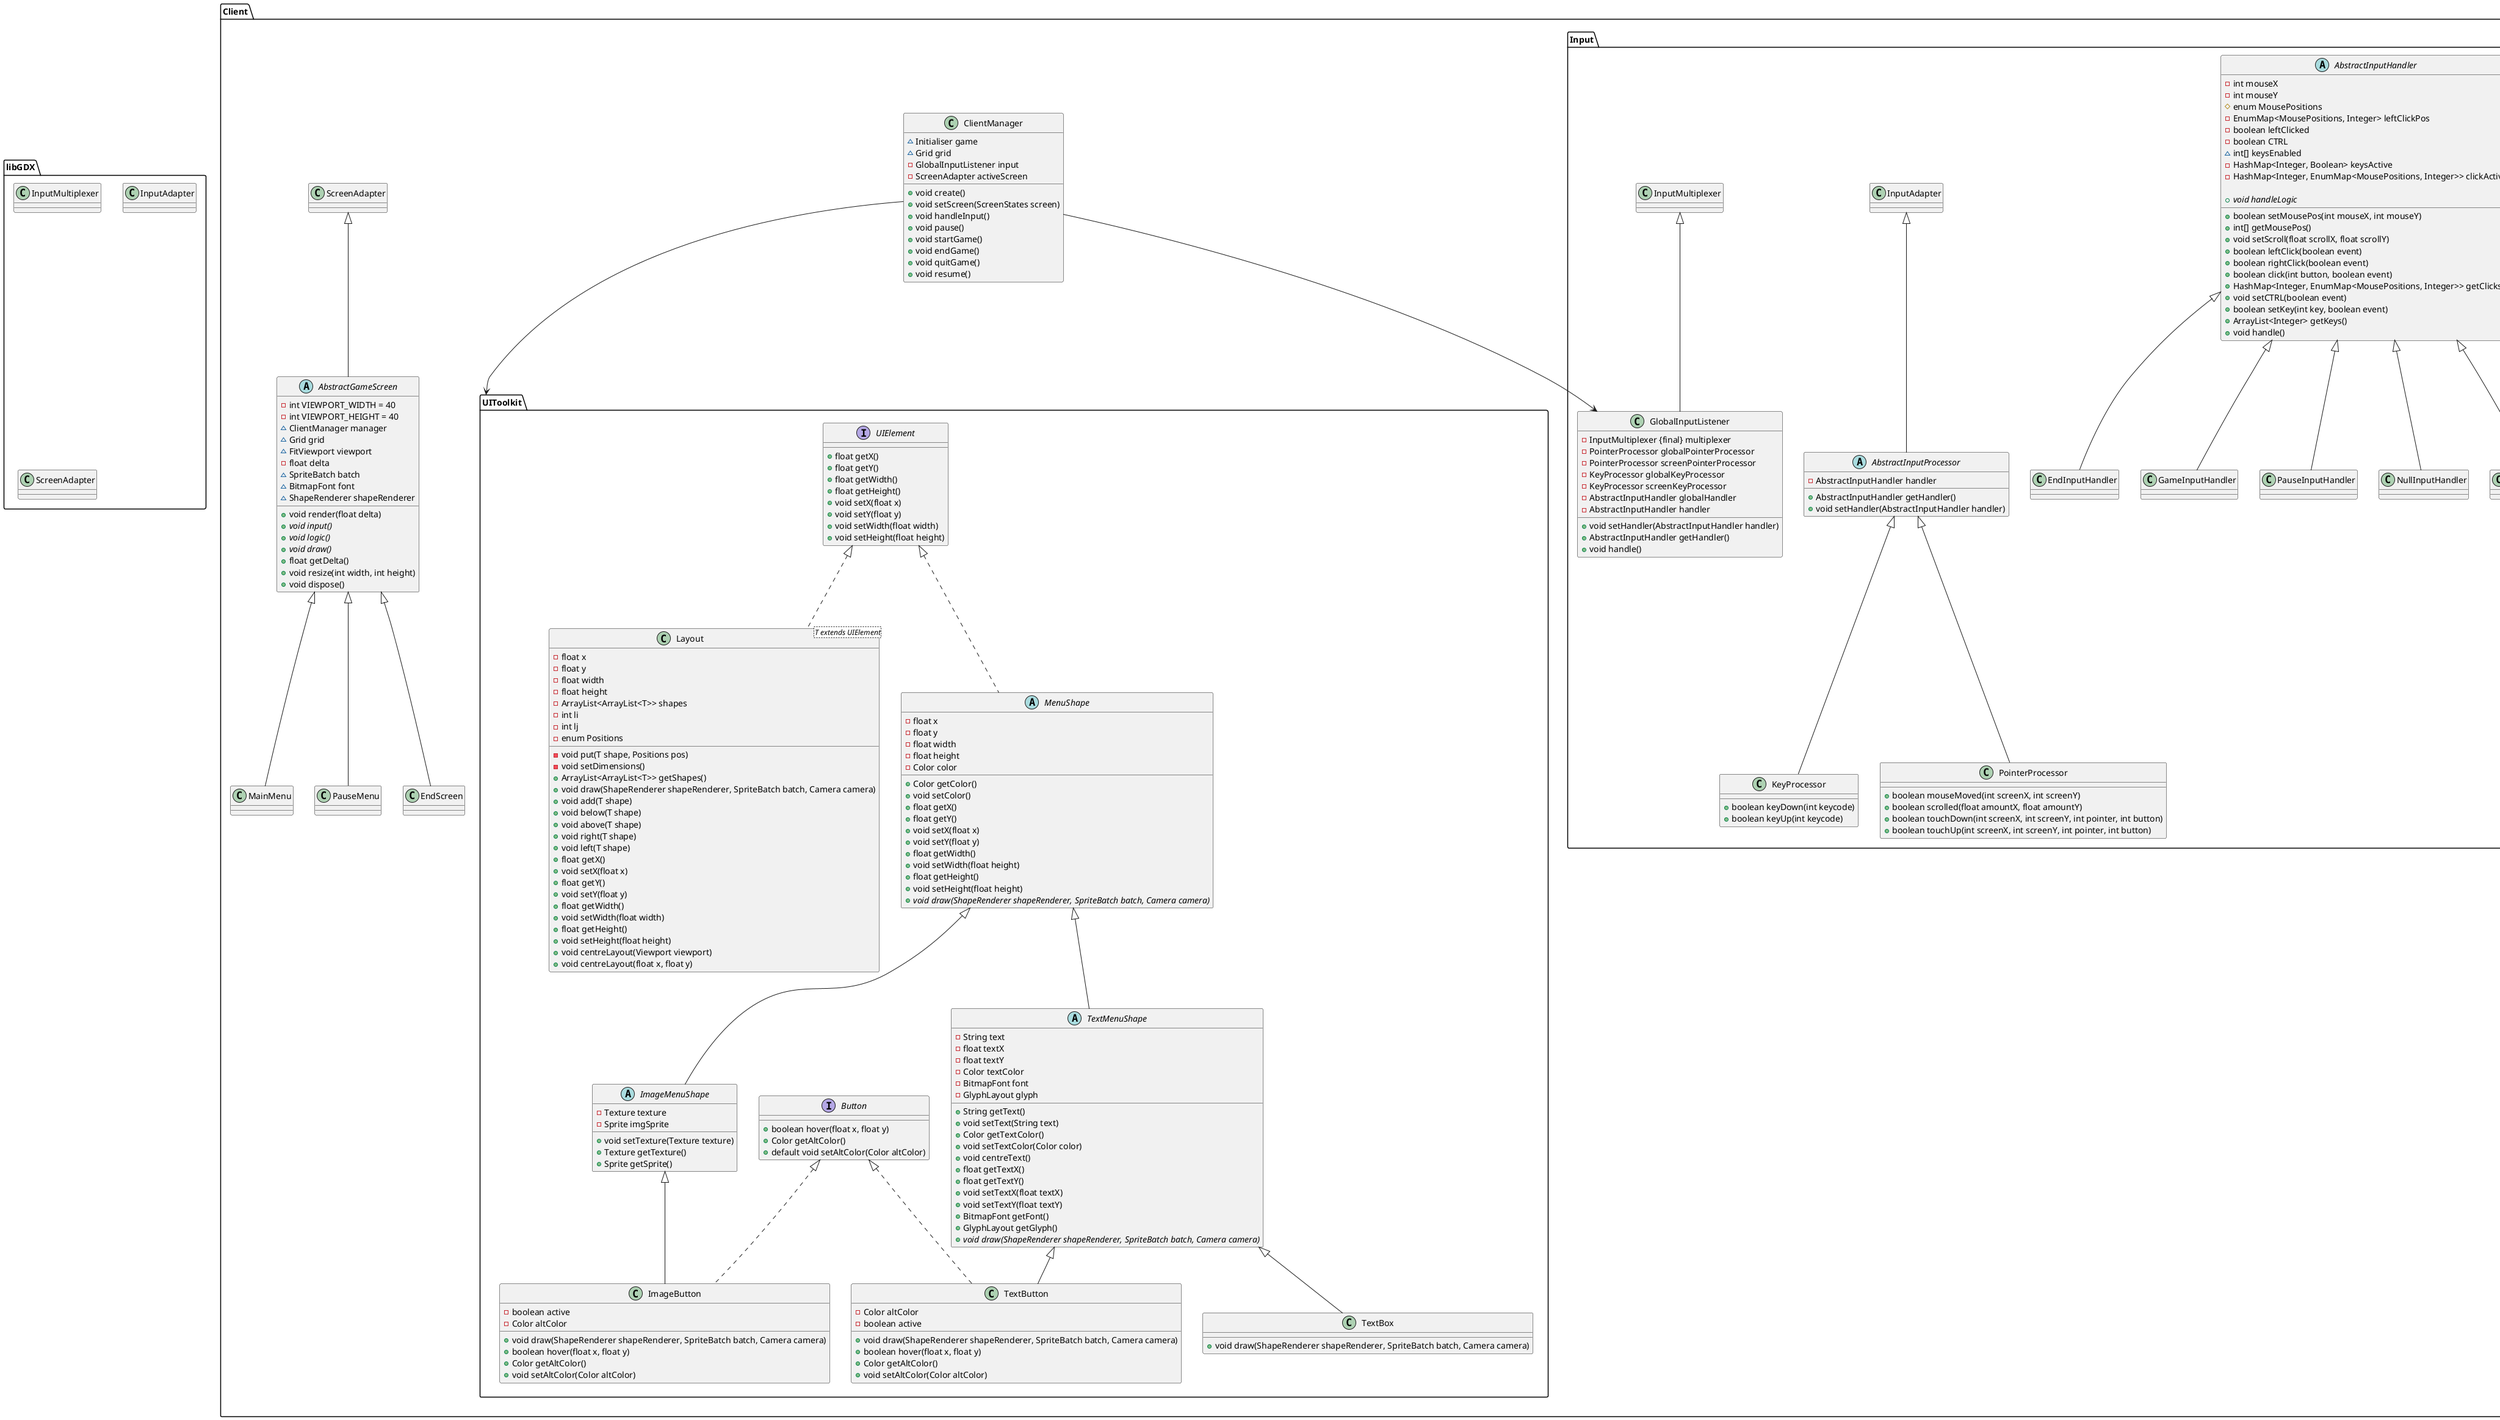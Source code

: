 @startuml

package libGDX {
    class InputMultiplexer
    class InputAdapter
    class ScreenAdapter
}

package Client {
    package UIToolkit {
	interface UIElement {
	    + float getX()
	    + float getY()
	    + float getWidth()
	    + float getHeight()
	    + void setX(float x)
	    + void setY(float y)
	    + void setWidth(float width)
	    + void setHeight(float height)
	}
	interface Button {
	    + boolean hover(float x, float y)
	    + Color getAltColor()
	    + default void setAltColor(Color altColor)
	}
	class Layout <T extends UIElement> implements UIElement {
	    - float x
	    - float y
	    - float width
	    - float height
	    - ArrayList<ArrayList<T>> shapes
	    - int li
	    - int lj
	    - enum Positions
	    - void put(T shape, Positions pos)
	    - void setDimensions()
	    + ArrayList<ArrayList<T>> getShapes()
	    + void draw(ShapeRenderer shapeRenderer, SpriteBatch batch, Camera camera)
	    + void add(T shape)
	    + void below(T shape)
	    + void above(T shape)
	    + void right(T shape)
	    + void left(T shape)
	    + float getX()
	    + void setX(float x)
	    + float getY()
	    + void setY(float y)
	    + float getWidth()
	    + void setWidth(float width)
	    + float getHeight()
	    + void setHeight(float height)
	    + void centreLayout(Viewport viewport)
	    + void centreLayout(float x, float y)
	}

	abstract class MenuShape implements UIElement {
	    - float x
	    - float y
	    - float width
	    - float height
	    - Color color
	    + Color getColor()
	    + void setColor()
	    + float getX()
	    + float getY()
	    + void setX(float x)
	    + void setY(float y)
	    + float getWidth()
	    + void setWidth(float height)
	    + float getHeight()
	    + void setHeight(float height)
	    + void {abstract} draw(ShapeRenderer shapeRenderer, SpriteBatch batch, Camera camera)
	}

	abstract class TextMenuShape extends MenuShape {
	    - String text
	    - float textX
	    - float textY
	    - Color textColor
	    - BitmapFont font
	    - GlyphLayout glyph
	    + String getText()
	    + void setText(String text)
	    + Color getTextColor()
	    + void setTextColor(Color color)
	    + void centreText()
	    + float getTextX()
	    + float getTextY()
	    + void setTextX(float textX)
	    + void setTextY(float textY)
	    + BitmapFont getFont()
	    + GlyphLayout getGlyph()
	    + void {abstract} draw(ShapeRenderer shapeRenderer, SpriteBatch batch, Camera camera)
	}

	class TextBox extends TextMenuShape {
	    + void draw(ShapeRenderer shapeRenderer, SpriteBatch batch, Camera camera)
	}

	class TextButton extends TextMenuShape implements Button {
	    - Color altColor
	    - boolean active
	    + void draw(ShapeRenderer shapeRenderer, SpriteBatch batch, Camera camera)
	    + boolean hover(float x, float y)
	    + Color getAltColor()
	    + void setAltColor(Color altColor)
	}

	abstract class ImageMenuShape extends MenuShape {
	    - Texture texture
	    - Sprite imgSprite
	    + void setTexture(Texture texture)
	    + Texture getTexture()
	    + Sprite getSprite()
	}

	class ImageButton extends ImageMenuShape implements Button {
	    - boolean active
	    - Color altColor
	    + void draw(ShapeRenderer shapeRenderer, SpriteBatch batch, Camera camera)
	    + boolean hover(float x, float y)
	    + Color getAltColor()
	    + void setAltColor(Color altColor)
	}

    }

    package Input {
	class GlobalInputListener extends InputMultiplexer {
	    - InputMultiplexer {final} multiplexer
	    - PointerProcessor globalPointerProcessor
	    - PointerProcessor screenPointerProcessor
	    - KeyProcessor globalKeyProcessor
	    - KeyProcessor screenKeyProcessor
	    - AbstractInputHandler globalHandler
	    - AbstractInputHandler handler
	    + void setHandler(AbstractInputHandler handler)
	    + AbstractInputHandler getHandler()
	    + void handle()
	}
	abstract class AbstractInputHandler {
	    - int mouseX
	    - int mouseY
	    # enum MousePositions
	    - EnumMap<MousePositions, Integer> leftClickPos
	    - boolean leftClicked
	    - boolean CTRL
	    ~ int[] keysEnabled
	    - HashMap<Integer, Boolean> keysActive
	    - HashMap<Integer, EnumMap<MousePositions, Integer>> clickActive

	    + boolean setMousePos(int mouseX, int mouseY)
	    + int[] getMousePos()
	    + void setScroll(float scrollX, float scrollY)
	    + boolean leftClick(boolean event)
	    + boolean rightClick(boolean event)
	    + boolean click(int button, boolean event)
	    + HashMap<Integer, EnumMap<MousePositions, Integer>> getClicks()
	    + void setCTRL(boolean event)
	    + boolean setKey(int key, boolean event)
	    + ArrayList<Integer> getKeys()
	    + void handle()
	    + void {abstract} handleLogic
	}

	abstract class AbstractInputProcessor extends InputAdapter {
	    - AbstractInputHandler handler
	    + AbstractInputHandler getHandler()
	    + void setHandler(AbstractInputHandler handler)
	}

	class KeyProcessor extends AbstractInputProcessor {
	    + boolean keyDown(int keycode)
	    + boolean keyUp(int keycode)
	}

	class PointerProcessor extends AbstractInputProcessor {
	    + boolean mouseMoved(int screenX, int screenY)
	    + boolean scrolled(float amountX, float amountY)
	    + boolean touchDown(int screenX, int screenY, int pointer, int button)
	    + boolean touchUp(int screenX, int screenY, int pointer, int button)
	}

	class GlobalInputHandler extends AbstractInputHandler
	class MenuInputHandler extends AbstractInputHandler
	class EndInputHandler extends AbstractInputHandler
	class GameInputHandler extends AbstractInputHandler
	class PauseInputHandler extends AbstractInputHandler
	class NullInputHandler extends AbstractInputHandler
    }

    enum ScreenStates {
	# MENU
	# GAME
	# PAUSE
	# END
    }

    class ClientManager {
	~ Initialiser game
	~ Grid grid
	- GlobalInputListener input
	- ScreenAdapter activeScreen
	+ void create()
	+ void setScreen(ScreenStates screen)
	+ void handleInput()
	+ void pause()
	+ void startGame()
	+ void endGame()
	+ void quitGame()
	+ void resume()
    }

    abstract class AbstractGameScreen extends ScreenAdapter {
	- int VIEWPORT_WIDTH = 40
	- int VIEWPORT_HEIGHT = 40
	~ ClientManager manager
	~ Grid grid
	~ FitViewport viewport
	- float delta
	~ SpriteBatch batch
	~ BitmapFont font
	~ ShapeRenderer shapeRenderer
	+ void render(float delta)
	+ void {abstract} input()
	+ void {abstract} logic()
	+ void {abstract} draw()
	+ float getDelta()
	+ void resize(int width, int height)
	+ void dispose()
    }

    class MainMenu extends AbstractGameScreen
    class PauseMenu extends AbstractGameScreen
    class EndScreen extends AbstractGameScreen
    class GameScreen
    class AssetManager

    ClientManager --> GlobalInputListener
    ClientManager --> UIToolkit
}
@enduml
